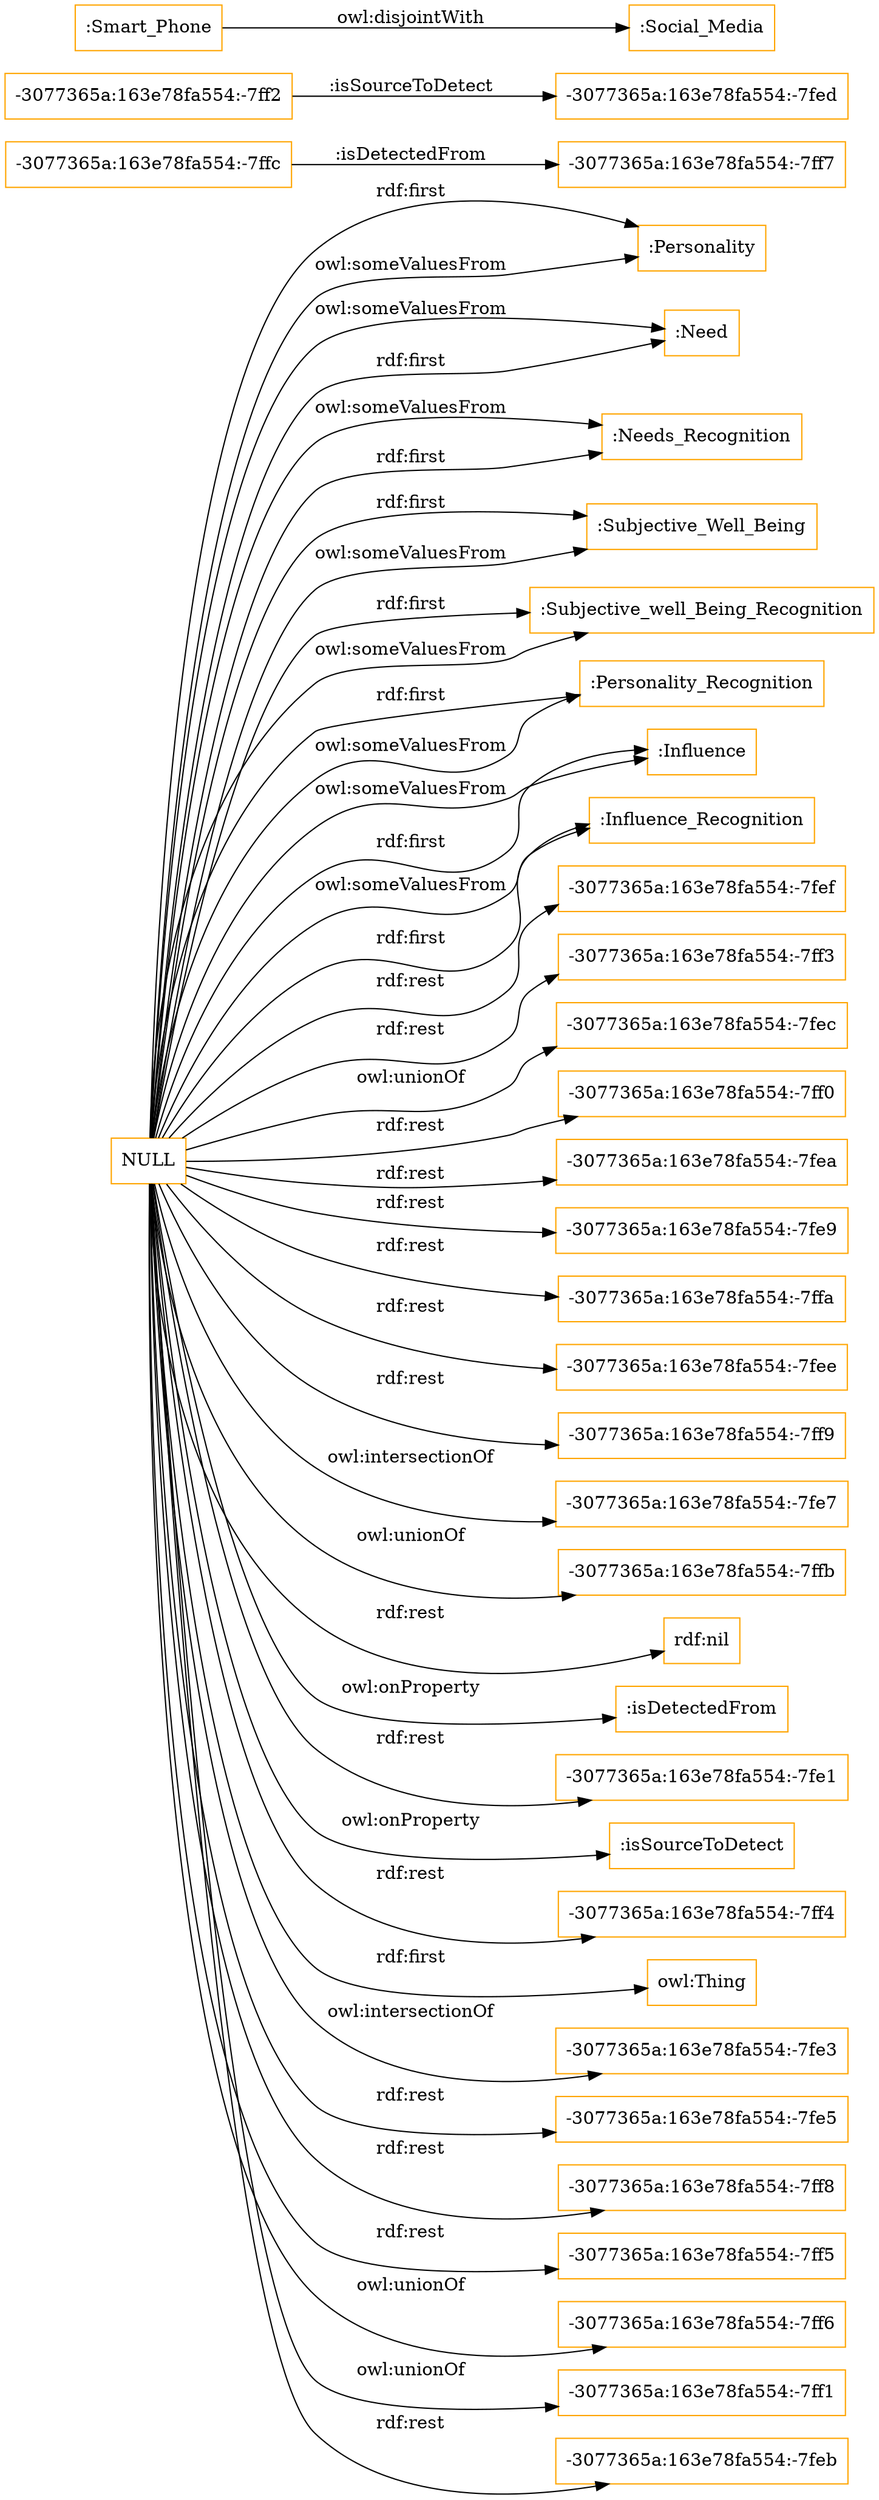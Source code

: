 digraph ar2dtool_diagram { 
rankdir=LR;
size="1501"
node [shape = rectangle, color="orange"]; ":Personality" "-3077365a:163e78fa554:-7ffc" ":Need" ":Needs_Recognition" "-3077365a:163e78fa554:-7ff2" ":Subjective_Well_Being" ":Subjective_well_Being_Recognition" ":Personality_Recognition" "-3077365a:163e78fa554:-7fed" ":Influence" ":Smart_Phone" ":Social_Media" "-3077365a:163e78fa554:-7ff7" ":Influence_Recognition" ; /*classes style*/
	"NULL" -> "-3077365a:163e78fa554:-7fef" [ label = "rdf:rest" ];
	"NULL" -> ":Personality_Recognition" [ label = "rdf:first" ];
	"NULL" -> "-3077365a:163e78fa554:-7ff3" [ label = "rdf:rest" ];
	"NULL" -> ":Personality" [ label = "rdf:first" ];
	"NULL" -> "-3077365a:163e78fa554:-7fec" [ label = "owl:unionOf" ];
	"NULL" -> "-3077365a:163e78fa554:-7ff0" [ label = "rdf:rest" ];
	"NULL" -> ":Subjective_Well_Being" [ label = "rdf:first" ];
	"NULL" -> ":Personality_Recognition" [ label = "owl:someValuesFrom" ];
	"NULL" -> ":Need" [ label = "owl:someValuesFrom" ];
	"NULL" -> ":Influence" [ label = "owl:someValuesFrom" ];
	"NULL" -> "-3077365a:163e78fa554:-7fea" [ label = "rdf:rest" ];
	"NULL" -> ":Influence_Recognition" [ label = "owl:someValuesFrom" ];
	"NULL" -> "-3077365a:163e78fa554:-7fe9" [ label = "rdf:rest" ];
	"NULL" -> ":Personality" [ label = "owl:someValuesFrom" ];
	"NULL" -> ":Needs_Recognition" [ label = "owl:someValuesFrom" ];
	"NULL" -> "-3077365a:163e78fa554:-7ffa" [ label = "rdf:rest" ];
	"NULL" -> "-3077365a:163e78fa554:-7fee" [ label = "rdf:rest" ];
	"NULL" -> "-3077365a:163e78fa554:-7ff9" [ label = "rdf:rest" ];
	"NULL" -> "-3077365a:163e78fa554:-7fe7" [ label = "owl:intersectionOf" ];
	"NULL" -> "-3077365a:163e78fa554:-7ffb" [ label = "owl:unionOf" ];
	"NULL" -> "rdf:nil" [ label = "rdf:rest" ];
	"NULL" -> ":isDetectedFrom" [ label = "owl:onProperty" ];
	"NULL" -> ":Subjective_well_Being_Recognition" [ label = "rdf:first" ];
	"NULL" -> "-3077365a:163e78fa554:-7fe1" [ label = "rdf:rest" ];
	"NULL" -> ":isSourceToDetect" [ label = "owl:onProperty" ];
	"NULL" -> ":Need" [ label = "rdf:first" ];
	"NULL" -> "-3077365a:163e78fa554:-7ff4" [ label = "rdf:rest" ];
	"NULL" -> "owl:Thing" [ label = "rdf:first" ];
	"NULL" -> "-3077365a:163e78fa554:-7fe3" [ label = "owl:intersectionOf" ];
	"NULL" -> "-3077365a:163e78fa554:-7fe5" [ label = "rdf:rest" ];
	"NULL" -> ":Subjective_well_Being_Recognition" [ label = "owl:someValuesFrom" ];
	"NULL" -> "-3077365a:163e78fa554:-7ff8" [ label = "rdf:rest" ];
	"NULL" -> "-3077365a:163e78fa554:-7ff5" [ label = "rdf:rest" ];
	"NULL" -> "-3077365a:163e78fa554:-7ff6" [ label = "owl:unionOf" ];
	"NULL" -> "-3077365a:163e78fa554:-7ff1" [ label = "owl:unionOf" ];
	"NULL" -> ":Influence" [ label = "rdf:first" ];
	"NULL" -> "-3077365a:163e78fa554:-7feb" [ label = "rdf:rest" ];
	"NULL" -> ":Needs_Recognition" [ label = "rdf:first" ];
	"NULL" -> ":Subjective_Well_Being" [ label = "owl:someValuesFrom" ];
	"NULL" -> ":Influence_Recognition" [ label = "rdf:first" ];
	":Smart_Phone" -> ":Social_Media" [ label = "owl:disjointWith" ];
	"-3077365a:163e78fa554:-7ffc" -> "-3077365a:163e78fa554:-7ff7" [ label = ":isDetectedFrom" ];
	"-3077365a:163e78fa554:-7ff2" -> "-3077365a:163e78fa554:-7fed" [ label = ":isSourceToDetect" ];

}
